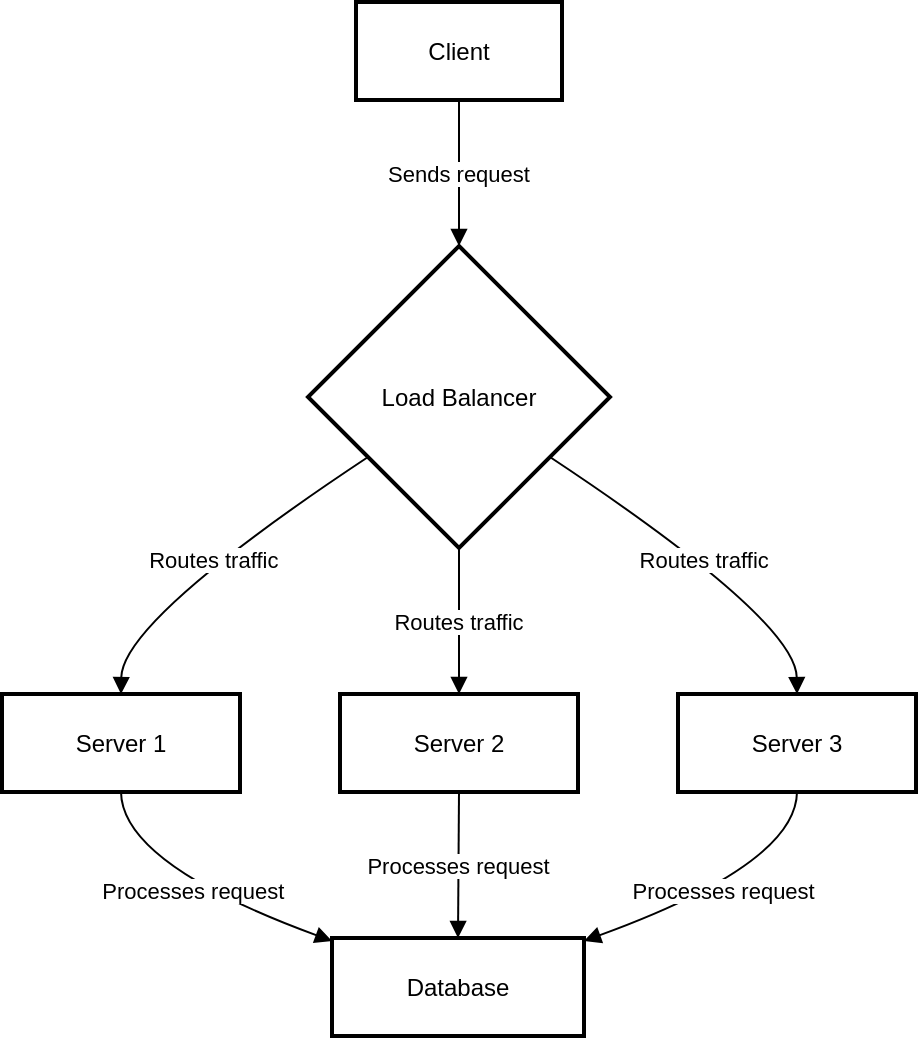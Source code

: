 <mxfile version="24.7.17">
  <diagram name="Page-1" id="E184p3CuEifSFgM4Om5x">
    <mxGraphModel>
      <root>
        <mxCell id="0" />
        <mxCell id="1" parent="0" />
        <mxCell id="2" value="Client" style="whiteSpace=wrap;strokeWidth=2;" vertex="1" parent="1">
          <mxGeometry x="191" y="8" width="103" height="49" as="geometry" />
        </mxCell>
        <mxCell id="3" value="Load Balancer" style="rhombus;strokeWidth=2;whiteSpace=wrap;" vertex="1" parent="1">
          <mxGeometry x="167" y="130" width="151" height="151" as="geometry" />
        </mxCell>
        <mxCell id="4" value="Server 1" style="whiteSpace=wrap;strokeWidth=2;" vertex="1" parent="1">
          <mxGeometry x="14" y="354" width="119" height="49" as="geometry" />
        </mxCell>
        <mxCell id="5" value="Server 2" style="whiteSpace=wrap;strokeWidth=2;" vertex="1" parent="1">
          <mxGeometry x="183" y="354" width="119" height="49" as="geometry" />
        </mxCell>
        <mxCell id="6" value="Server 3" style="whiteSpace=wrap;strokeWidth=2;" vertex="1" parent="1">
          <mxGeometry x="352" y="354" width="119" height="49" as="geometry" />
        </mxCell>
        <mxCell id="7" value="Database" style="whiteSpace=wrap;strokeWidth=2;" vertex="1" parent="1">
          <mxGeometry x="179" y="476" width="126" height="49" as="geometry" />
        </mxCell>
        <mxCell id="8" value="Sends request" style="curved=1;startArrow=none;endArrow=block;exitX=0.5;exitY=1;entryX=0.5;entryY=0;" edge="1" parent="1" source="2" target="3">
          <mxGeometry relative="1" as="geometry">
            <Array as="points" />
          </mxGeometry>
        </mxCell>
        <mxCell id="9" value="Routes traffic" style="curved=1;startArrow=none;endArrow=block;exitX=0;exitY=0.83;entryX=0.5;entryY=0;" edge="1" parent="1" source="3" target="4">
          <mxGeometry relative="1" as="geometry">
            <Array as="points">
              <mxPoint x="74" y="317" />
            </Array>
          </mxGeometry>
        </mxCell>
        <mxCell id="10" value="Routes traffic" style="curved=1;startArrow=none;endArrow=block;exitX=0.5;exitY=1;entryX=0.5;entryY=0;" edge="1" parent="1" source="3" target="5">
          <mxGeometry relative="1" as="geometry">
            <Array as="points" />
          </mxGeometry>
        </mxCell>
        <mxCell id="11" value="Routes traffic" style="curved=1;startArrow=none;endArrow=block;exitX=1;exitY=0.83;entryX=0.5;entryY=0;" edge="1" parent="1" source="3" target="6">
          <mxGeometry relative="1" as="geometry">
            <Array as="points">
              <mxPoint x="411" y="317" />
            </Array>
          </mxGeometry>
        </mxCell>
        <mxCell id="12" value="Processes request" style="curved=1;startArrow=none;endArrow=block;exitX=0.5;exitY=1;entryX=0;entryY=0.03;" edge="1" parent="1" source="4" target="7">
          <mxGeometry relative="1" as="geometry">
            <Array as="points">
              <mxPoint x="74" y="439" />
            </Array>
          </mxGeometry>
        </mxCell>
        <mxCell id="13" value="Processes request" style="curved=1;startArrow=none;endArrow=block;exitX=0.5;exitY=1;entryX=0.5;entryY=0;" edge="1" parent="1" source="5" target="7">
          <mxGeometry relative="1" as="geometry">
            <Array as="points" />
          </mxGeometry>
        </mxCell>
        <mxCell id="14" value="Processes request" style="curved=1;startArrow=none;endArrow=block;exitX=0.5;exitY=1;entryX=1;entryY=0.03;" edge="1" parent="1" source="6" target="7">
          <mxGeometry relative="1" as="geometry">
            <Array as="points">
              <mxPoint x="411" y="439" />
            </Array>
          </mxGeometry>
        </mxCell>
      </root>
    </mxGraphModel>
  </diagram>
</mxfile>
